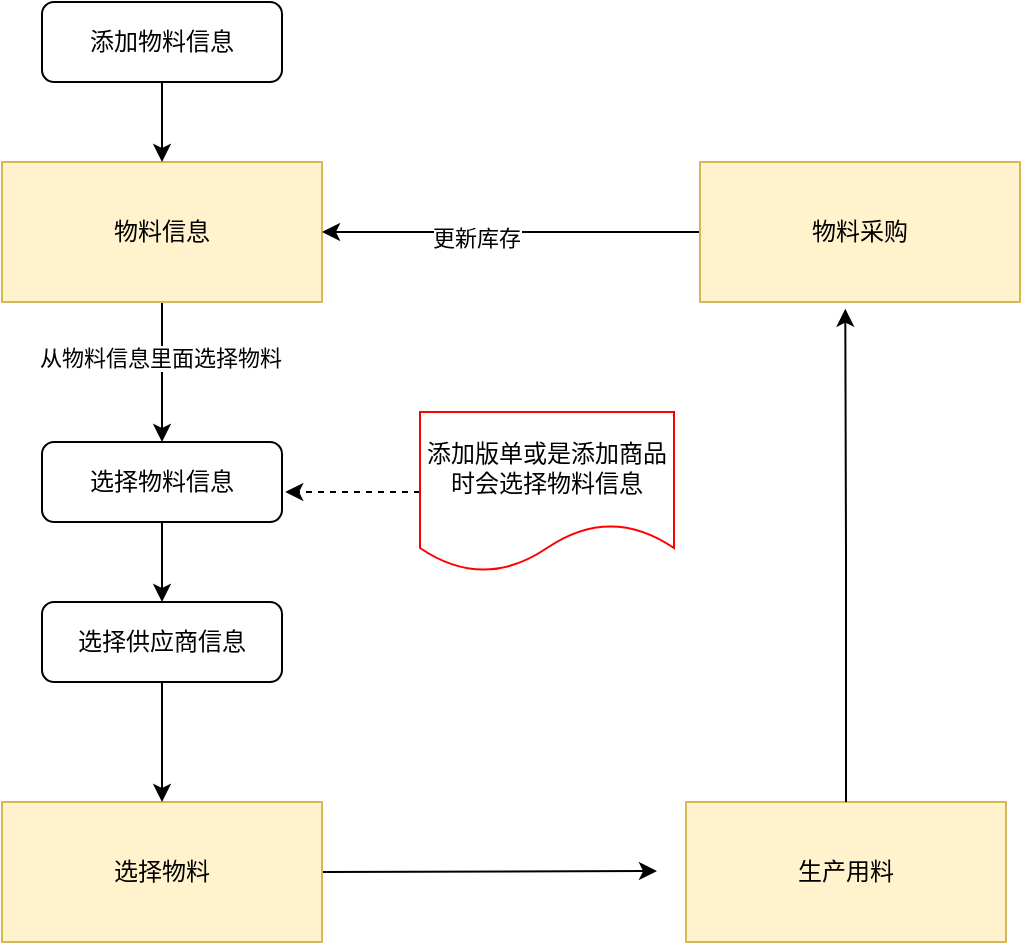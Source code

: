<mxfile version="21.8.1" type="github">
  <diagram name="第 1 页" id="UHw2xI1iGe8DDRsMv9rV">
    <mxGraphModel dx="878" dy="549" grid="0" gridSize="10" guides="1" tooltips="1" connect="1" arrows="1" fold="1" page="1" pageScale="1" pageWidth="827" pageHeight="1169" math="0" shadow="0">
      <root>
        <mxCell id="0" />
        <mxCell id="1" parent="0" />
        <mxCell id="rZr08hz-C2xrNXbz-JKb-22" style="edgeStyle=orthogonalEdgeStyle;rounded=0;orthogonalLoop=1;jettySize=auto;html=1;exitX=0.5;exitY=1;exitDx=0;exitDy=0;entryX=0.5;entryY=0;entryDx=0;entryDy=0;" edge="1" parent="1" source="rZr08hz-C2xrNXbz-JKb-6" target="rZr08hz-C2xrNXbz-JKb-19">
          <mxGeometry relative="1" as="geometry" />
        </mxCell>
        <mxCell id="rZr08hz-C2xrNXbz-JKb-25" value="从物料信息里面选择物料" style="edgeLabel;html=1;align=center;verticalAlign=middle;resizable=0;points=[];" vertex="1" connectable="0" parent="rZr08hz-C2xrNXbz-JKb-22">
          <mxGeometry x="-0.219" y="-1" relative="1" as="geometry">
            <mxPoint as="offset" />
          </mxGeometry>
        </mxCell>
        <mxCell id="rZr08hz-C2xrNXbz-JKb-6" value="物料信息" style="rounded=0;whiteSpace=wrap;html=1;fillColor=#fff2cc;strokeColor=#d6b656;" vertex="1" parent="1">
          <mxGeometry x="120" y="160" width="160" height="70" as="geometry" />
        </mxCell>
        <mxCell id="rZr08hz-C2xrNXbz-JKb-12" style="edgeStyle=orthogonalEdgeStyle;rounded=0;orthogonalLoop=1;jettySize=auto;html=1;exitX=0.5;exitY=1;exitDx=0;exitDy=0;entryX=0.5;entryY=0;entryDx=0;entryDy=0;" edge="1" parent="1" source="rZr08hz-C2xrNXbz-JKb-7" target="rZr08hz-C2xrNXbz-JKb-6">
          <mxGeometry relative="1" as="geometry" />
        </mxCell>
        <mxCell id="rZr08hz-C2xrNXbz-JKb-7" value="添加物料信息" style="rounded=1;whiteSpace=wrap;html=1;fontSize=12;glass=0;strokeWidth=1;shadow=0;" vertex="1" parent="1">
          <mxGeometry x="140" y="80" width="120" height="40" as="geometry" />
        </mxCell>
        <mxCell id="rZr08hz-C2xrNXbz-JKb-33" style="edgeStyle=orthogonalEdgeStyle;rounded=0;orthogonalLoop=1;jettySize=auto;html=1;exitX=1;exitY=0.5;exitDx=0;exitDy=0;" edge="1" parent="1" source="rZr08hz-C2xrNXbz-JKb-10">
          <mxGeometry relative="1" as="geometry">
            <mxPoint x="447.49" y="514.529" as="targetPoint" />
          </mxGeometry>
        </mxCell>
        <mxCell id="rZr08hz-C2xrNXbz-JKb-10" value="选择物料" style="rounded=0;whiteSpace=wrap;html=1;fillColor=#fff2cc;strokeColor=#d6b656;" vertex="1" parent="1">
          <mxGeometry x="120" y="480" width="160" height="70" as="geometry" />
        </mxCell>
        <mxCell id="rZr08hz-C2xrNXbz-JKb-11" value="生产用料" style="rounded=0;whiteSpace=wrap;html=1;fillColor=#fff2cc;strokeColor=#d6b656;" vertex="1" parent="1">
          <mxGeometry x="462" y="480" width="160" height="70" as="geometry" />
        </mxCell>
        <mxCell id="rZr08hz-C2xrNXbz-JKb-24" style="edgeStyle=orthogonalEdgeStyle;rounded=0;orthogonalLoop=1;jettySize=auto;html=1;exitX=0.5;exitY=1;exitDx=0;exitDy=0;entryX=0.5;entryY=0;entryDx=0;entryDy=0;" edge="1" parent="1" source="rZr08hz-C2xrNXbz-JKb-19" target="rZr08hz-C2xrNXbz-JKb-23">
          <mxGeometry relative="1" as="geometry" />
        </mxCell>
        <mxCell id="rZr08hz-C2xrNXbz-JKb-19" value="选择物料信息" style="rounded=1;whiteSpace=wrap;html=1;fontSize=12;glass=0;strokeWidth=1;shadow=0;" vertex="1" parent="1">
          <mxGeometry x="140" y="300" width="120" height="40" as="geometry" />
        </mxCell>
        <mxCell id="rZr08hz-C2xrNXbz-JKb-26" style="edgeStyle=orthogonalEdgeStyle;rounded=0;orthogonalLoop=1;jettySize=auto;html=1;exitX=0.5;exitY=1;exitDx=0;exitDy=0;entryX=0.5;entryY=0;entryDx=0;entryDy=0;" edge="1" parent="1" source="rZr08hz-C2xrNXbz-JKb-23" target="rZr08hz-C2xrNXbz-JKb-10">
          <mxGeometry relative="1" as="geometry" />
        </mxCell>
        <mxCell id="rZr08hz-C2xrNXbz-JKb-23" value="选择供应商信息" style="rounded=1;whiteSpace=wrap;html=1;fontSize=12;glass=0;strokeWidth=1;shadow=0;" vertex="1" parent="1">
          <mxGeometry x="140" y="380" width="120" height="40" as="geometry" />
        </mxCell>
        <mxCell id="rZr08hz-C2xrNXbz-JKb-31" style="edgeStyle=orthogonalEdgeStyle;rounded=0;orthogonalLoop=1;jettySize=auto;html=1;dashed=1;" edge="1" parent="1" source="rZr08hz-C2xrNXbz-JKb-30">
          <mxGeometry relative="1" as="geometry">
            <mxPoint x="261.608" y="325" as="targetPoint" />
          </mxGeometry>
        </mxCell>
        <mxCell id="rZr08hz-C2xrNXbz-JKb-30" value="添加版单或是添加商品时会选择物料信息" style="shape=document;whiteSpace=wrap;html=1;boundedLbl=1;strokeColor=#FF0000;" vertex="1" parent="1">
          <mxGeometry x="329" y="285" width="127" height="80" as="geometry" />
        </mxCell>
        <mxCell id="rZr08hz-C2xrNXbz-JKb-37" style="edgeStyle=orthogonalEdgeStyle;rounded=0;orthogonalLoop=1;jettySize=auto;html=1;exitX=0;exitY=0.5;exitDx=0;exitDy=0;entryX=1;entryY=0.5;entryDx=0;entryDy=0;" edge="1" parent="1" source="rZr08hz-C2xrNXbz-JKb-35" target="rZr08hz-C2xrNXbz-JKb-6">
          <mxGeometry relative="1" as="geometry" />
        </mxCell>
        <mxCell id="rZr08hz-C2xrNXbz-JKb-38" value="更新库存" style="edgeLabel;html=1;align=center;verticalAlign=middle;resizable=0;points=[];" vertex="1" connectable="0" parent="rZr08hz-C2xrNXbz-JKb-37">
          <mxGeometry x="0.19" y="3" relative="1" as="geometry">
            <mxPoint as="offset" />
          </mxGeometry>
        </mxCell>
        <mxCell id="rZr08hz-C2xrNXbz-JKb-35" value="物料采购" style="rounded=0;whiteSpace=wrap;html=1;fillColor=#fff2cc;strokeColor=#d6b656;" vertex="1" parent="1">
          <mxGeometry x="469" y="160" width="160" height="70" as="geometry" />
        </mxCell>
        <mxCell id="rZr08hz-C2xrNXbz-JKb-36" style="edgeStyle=orthogonalEdgeStyle;rounded=0;orthogonalLoop=1;jettySize=auto;html=1;exitX=0.5;exitY=0;exitDx=0;exitDy=0;entryX=0.454;entryY=1.048;entryDx=0;entryDy=0;entryPerimeter=0;" edge="1" parent="1" source="rZr08hz-C2xrNXbz-JKb-11" target="rZr08hz-C2xrNXbz-JKb-35">
          <mxGeometry relative="1" as="geometry" />
        </mxCell>
      </root>
    </mxGraphModel>
  </diagram>
</mxfile>
